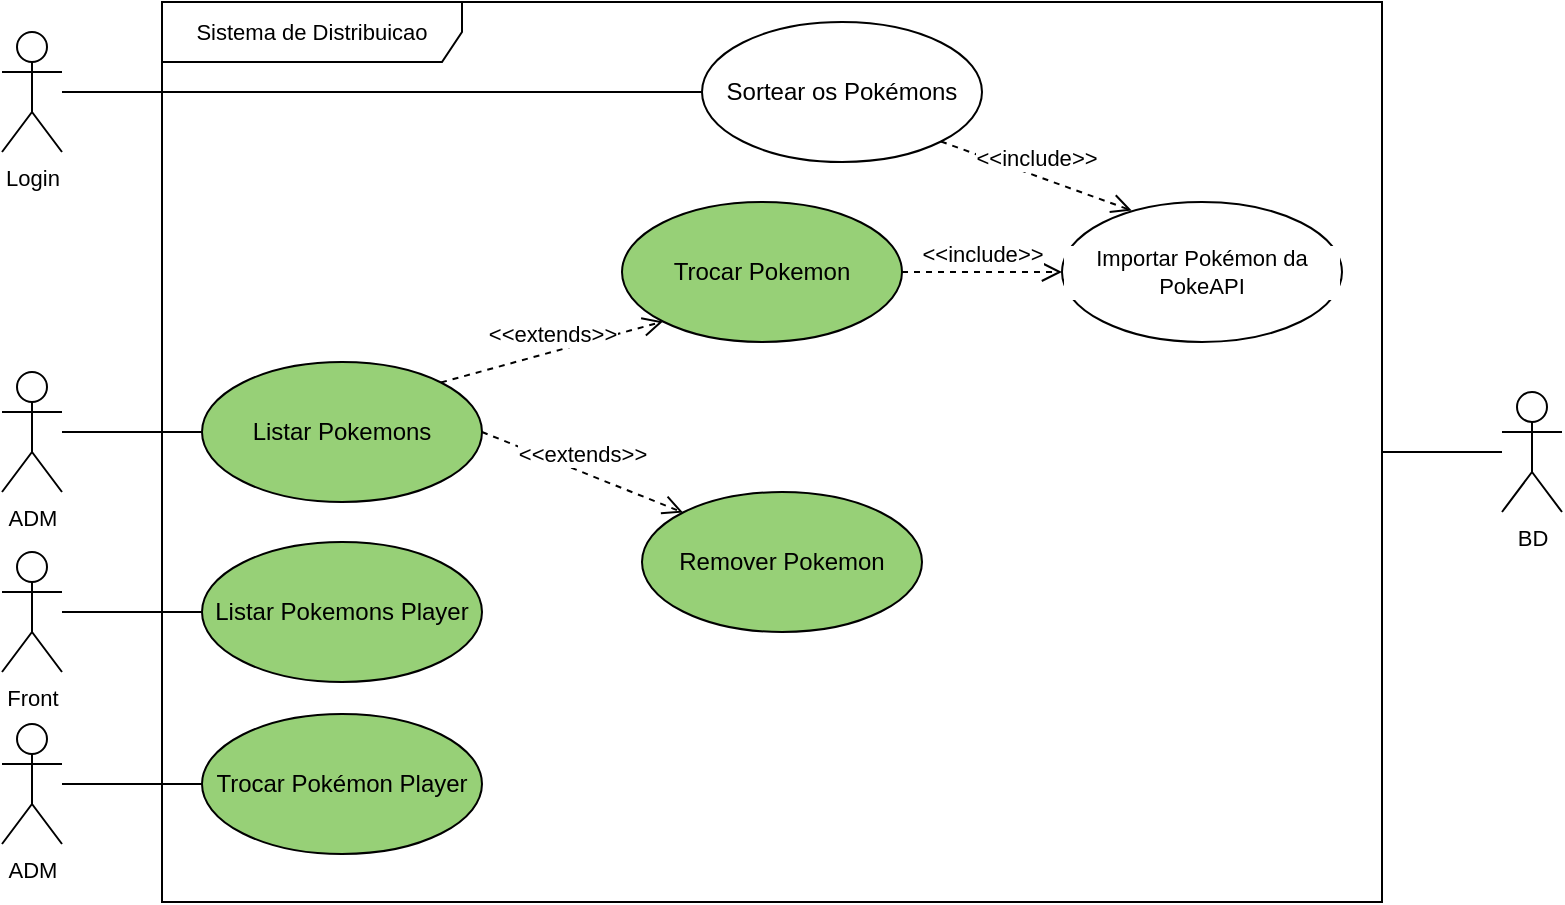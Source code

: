 <mxfile version="26.2.2">
  <diagram name="Página-1" id="5jZvQ3KQJmzvtHpUOqsf">
    <mxGraphModel dx="1084" dy="643" grid="1" gridSize="10" guides="1" tooltips="1" connect="1" arrows="1" fold="1" page="1" pageScale="1" pageWidth="827" pageHeight="1169" math="0" shadow="0">
      <root>
        <mxCell id="0" />
        <mxCell id="1" parent="0" />
        <mxCell id="ezxSts8ta102sGjIqSHR-75" value="Sortear os Pokémons" style="ellipse;whiteSpace=wrap;html=1;" vertex="1" parent="1">
          <mxGeometry x="800" y="530" width="140" height="70" as="geometry" />
        </mxCell>
        <mxCell id="ezxSts8ta102sGjIqSHR-77" value="Importar Pokémon da PokeAPI" style="ellipse;whiteSpace=wrap;html=1;fontFamily=Helvetica;fontSize=11;fontColor=default;labelBackgroundColor=default;" vertex="1" parent="1">
          <mxGeometry x="980" y="620" width="140" height="70" as="geometry" />
        </mxCell>
        <mxCell id="ezxSts8ta102sGjIqSHR-83" value="Listar Pokemons Player" style="ellipse;whiteSpace=wrap;html=1;fillColor=#97D077;" vertex="1" parent="1">
          <mxGeometry x="550" y="790" width="140" height="70" as="geometry" />
        </mxCell>
        <mxCell id="ezxSts8ta102sGjIqSHR-88" value="Trocar Pokémon Player" style="ellipse;whiteSpace=wrap;html=1;fillColor=#97D077;" vertex="1" parent="1">
          <mxGeometry x="550" y="876" width="140" height="70" as="geometry" />
        </mxCell>
        <mxCell id="ezxSts8ta102sGjIqSHR-106" value="Remover Pokemon" style="ellipse;whiteSpace=wrap;html=1;fillColor=#97D077;" vertex="1" parent="1">
          <mxGeometry x="770" y="765" width="140" height="70" as="geometry" />
        </mxCell>
        <mxCell id="ezxSts8ta102sGjIqSHR-139" value="&lt;div&gt;&lt;br&gt;&lt;/div&gt;&lt;div&gt;&lt;br&gt;&lt;/div&gt;" style="edgeStyle=none;shape=connector;rounded=0;orthogonalLoop=1;jettySize=auto;html=1;strokeColor=default;align=center;verticalAlign=middle;fontFamily=Helvetica;fontSize=11;fontColor=default;labelBackgroundColor=default;endArrow=none;endFill=0;startFill=0;" edge="1" parent="1" source="ezxSts8ta102sGjIqSHR-109" target="ezxSts8ta102sGjIqSHR-113">
          <mxGeometry x="0.067" y="6" relative="1" as="geometry">
            <mxPoint as="offset" />
          </mxGeometry>
        </mxCell>
        <mxCell id="ezxSts8ta102sGjIqSHR-109" value="ADM" style="shape=umlActor;verticalLabelPosition=bottom;verticalAlign=top;html=1;fontFamily=Helvetica;fontSize=11;fontColor=default;labelBackgroundColor=default;" vertex="1" parent="1">
          <mxGeometry x="450" y="705" width="30" height="60" as="geometry" />
        </mxCell>
        <mxCell id="ezxSts8ta102sGjIqSHR-113" value="Listar Pokemons" style="ellipse;whiteSpace=wrap;html=1;fillColor=#97D077;" vertex="1" parent="1">
          <mxGeometry x="550" y="700" width="140" height="70" as="geometry" />
        </mxCell>
        <mxCell id="ezxSts8ta102sGjIqSHR-119" value="&amp;lt;&amp;lt;extends&amp;gt;&amp;gt;" style="html=1;verticalAlign=bottom;endArrow=open;dashed=1;endSize=8;curved=0;rounded=0;strokeColor=default;align=center;fontFamily=Helvetica;fontSize=11;fontColor=default;labelBackgroundColor=default;exitX=1;exitY=0.5;exitDx=0;exitDy=0;entryX=0;entryY=0;entryDx=0;entryDy=0;" edge="1" parent="1" source="ezxSts8ta102sGjIqSHR-113" target="ezxSts8ta102sGjIqSHR-106">
          <mxGeometry relative="1" as="geometry">
            <mxPoint x="-161" y="835" as="sourcePoint" />
            <mxPoint x="-59" y="865" as="targetPoint" />
          </mxGeometry>
        </mxCell>
        <mxCell id="ezxSts8ta102sGjIqSHR-125" value="&amp;lt;&amp;lt;include&lt;span style=&quot;background-color: light-dark(#ffffff, var(--ge-dark-color, #121212)); color: light-dark(rgb(0, 0, 0), rgb(255, 255, 255));&quot;&gt;&amp;gt;&amp;gt;&lt;/span&gt;" style="html=1;verticalAlign=bottom;endArrow=open;dashed=1;endSize=8;curved=0;rounded=0;strokeColor=default;align=center;fontFamily=Helvetica;fontSize=11;fontColor=default;labelBackgroundColor=default;entryX=0.249;entryY=0.061;entryDx=0;entryDy=0;exitX=1;exitY=1;exitDx=0;exitDy=0;entryPerimeter=0;" edge="1" parent="1" source="ezxSts8ta102sGjIqSHR-75" target="ezxSts8ta102sGjIqSHR-77">
          <mxGeometry relative="1" as="geometry">
            <mxPoint x="1000" y="550" as="sourcePoint" />
            <mxPoint x="980" y="530" as="targetPoint" />
          </mxGeometry>
        </mxCell>
        <mxCell id="ezxSts8ta102sGjIqSHR-142" style="edgeStyle=none;shape=connector;rounded=0;orthogonalLoop=1;jettySize=auto;html=1;entryX=0;entryY=0.5;entryDx=0;entryDy=0;strokeColor=default;align=center;verticalAlign=middle;fontFamily=Helvetica;fontSize=11;fontColor=default;labelBackgroundColor=default;startFill=0;endArrow=none;endFill=0;" edge="1" parent="1" source="ezxSts8ta102sGjIqSHR-140" target="ezxSts8ta102sGjIqSHR-83">
          <mxGeometry relative="1" as="geometry" />
        </mxCell>
        <mxCell id="ezxSts8ta102sGjIqSHR-157" style="edgeStyle=none;shape=connector;rounded=0;orthogonalLoop=1;jettySize=auto;html=1;strokeColor=default;align=center;verticalAlign=middle;fontFamily=Helvetica;fontSize=11;fontColor=default;labelBackgroundColor=default;startFill=0;endArrow=none;endFill=0;entryX=0;entryY=0.5;entryDx=0;entryDy=0;" edge="1" parent="1" source="ezxSts8ta102sGjIqSHR-161" target="ezxSts8ta102sGjIqSHR-88">
          <mxGeometry relative="1" as="geometry">
            <mxPoint x="290" y="940" as="sourcePoint" />
          </mxGeometry>
        </mxCell>
        <mxCell id="ezxSts8ta102sGjIqSHR-140" value="Front" style="shape=umlActor;verticalLabelPosition=bottom;verticalAlign=top;html=1;fontFamily=Helvetica;fontSize=11;fontColor=default;labelBackgroundColor=default;" vertex="1" parent="1">
          <mxGeometry x="450" y="795" width="30" height="60" as="geometry" />
        </mxCell>
        <mxCell id="ezxSts8ta102sGjIqSHR-144" value="Trocar Pokemon" style="ellipse;whiteSpace=wrap;html=1;fillColor=#97D077;" vertex="1" parent="1">
          <mxGeometry x="760" y="620" width="140" height="70" as="geometry" />
        </mxCell>
        <mxCell id="ezxSts8ta102sGjIqSHR-146" value="&amp;lt;&amp;lt;extends&amp;gt;&amp;gt;" style="html=1;verticalAlign=bottom;endArrow=open;dashed=1;endSize=8;curved=0;rounded=0;strokeColor=default;align=center;fontFamily=Helvetica;fontSize=11;fontColor=default;labelBackgroundColor=default;entryX=0;entryY=1;entryDx=0;entryDy=0;exitX=1;exitY=0;exitDx=0;exitDy=0;" edge="1" parent="1" source="ezxSts8ta102sGjIqSHR-113" target="ezxSts8ta102sGjIqSHR-144">
          <mxGeometry relative="1" as="geometry">
            <mxPoint x="460" y="705" as="sourcePoint" />
            <mxPoint x="460" y="635" as="targetPoint" />
          </mxGeometry>
        </mxCell>
        <mxCell id="ezxSts8ta102sGjIqSHR-148" value="&amp;lt;&amp;lt;include&lt;span style=&quot;background-color: light-dark(#ffffff, var(--ge-dark-color, #121212)); color: light-dark(rgb(0, 0, 0), rgb(255, 255, 255));&quot;&gt;&amp;gt;&amp;gt;&lt;/span&gt;" style="html=1;verticalAlign=bottom;endArrow=open;dashed=1;endSize=8;curved=0;rounded=0;strokeColor=default;align=center;fontFamily=Helvetica;fontSize=11;fontColor=default;labelBackgroundColor=default;exitX=1;exitY=0.5;exitDx=0;exitDy=0;" edge="1" parent="1" source="ezxSts8ta102sGjIqSHR-144" target="ezxSts8ta102sGjIqSHR-77">
          <mxGeometry relative="1" as="geometry">
            <mxPoint x="1000" y="440" as="sourcePoint" />
            <mxPoint x="820" y="580" as="targetPoint" />
          </mxGeometry>
        </mxCell>
        <mxCell id="ezxSts8ta102sGjIqSHR-159" value="Sistema de Distribuicao" style="shape=umlFrame;whiteSpace=wrap;html=1;pointerEvents=0;fontFamily=Helvetica;fontSize=11;fontColor=default;labelBackgroundColor=default;width=150;height=30;" vertex="1" parent="1">
          <mxGeometry x="530" y="520" width="610" height="450" as="geometry" />
        </mxCell>
        <mxCell id="ezxSts8ta102sGjIqSHR-165" style="edgeStyle=none;shape=connector;rounded=0;orthogonalLoop=1;jettySize=auto;html=1;entryX=0;entryY=0.5;entryDx=0;entryDy=0;strokeColor=default;align=center;verticalAlign=middle;fontFamily=Helvetica;fontSize=11;fontColor=default;labelBackgroundColor=default;startFill=0;endArrow=none;endFill=0;" edge="1" parent="1" source="ezxSts8ta102sGjIqSHR-160" target="ezxSts8ta102sGjIqSHR-75">
          <mxGeometry relative="1" as="geometry" />
        </mxCell>
        <mxCell id="ezxSts8ta102sGjIqSHR-160" value="Login" style="shape=umlActor;verticalLabelPosition=bottom;verticalAlign=top;html=1;fontFamily=Helvetica;fontSize=11;fontColor=default;labelBackgroundColor=default;" vertex="1" parent="1">
          <mxGeometry x="450" y="535" width="30" height="60" as="geometry" />
        </mxCell>
        <mxCell id="ezxSts8ta102sGjIqSHR-161" value="ADM" style="shape=umlActor;verticalLabelPosition=bottom;verticalAlign=top;html=1;fontFamily=Helvetica;fontSize=11;fontColor=default;labelBackgroundColor=default;" vertex="1" parent="1">
          <mxGeometry x="450" y="881" width="30" height="60" as="geometry" />
        </mxCell>
        <mxCell id="ezxSts8ta102sGjIqSHR-167" style="edgeStyle=none;shape=connector;rounded=0;orthogonalLoop=1;jettySize=auto;html=1;strokeColor=default;align=center;verticalAlign=middle;fontFamily=Helvetica;fontSize=11;fontColor=default;labelBackgroundColor=default;startFill=0;endArrow=none;endFill=0;" edge="1" parent="1" source="ezxSts8ta102sGjIqSHR-166" target="ezxSts8ta102sGjIqSHR-159">
          <mxGeometry relative="1" as="geometry" />
        </mxCell>
        <mxCell id="ezxSts8ta102sGjIqSHR-166" value="BD&lt;div&gt;&lt;br&gt;&lt;/div&gt;" style="shape=umlActor;verticalLabelPosition=bottom;verticalAlign=top;html=1;fontFamily=Helvetica;fontSize=11;fontColor=default;labelBackgroundColor=default;" vertex="1" parent="1">
          <mxGeometry x="1200" y="715" width="30" height="60" as="geometry" />
        </mxCell>
      </root>
    </mxGraphModel>
  </diagram>
</mxfile>
